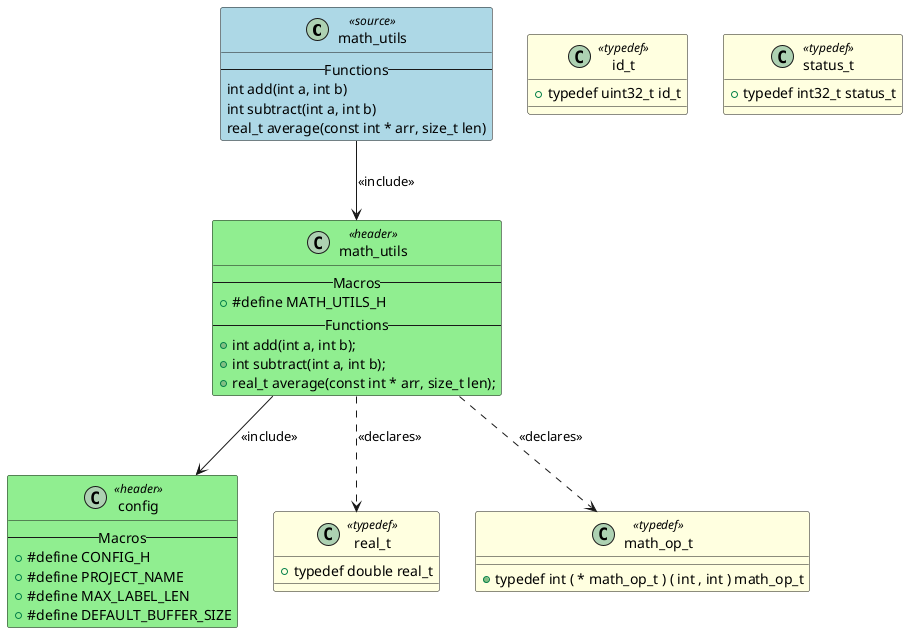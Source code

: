 @startuml math_utils

class "math_utils" as MATH_UTILS <<source>> #LightBlue
{
    -- Functions --
    int add(int a, int b)
    int subtract(int a, int b)
    real_t average(const int * arr, size_t len)
}

class "math_utils" as HEADER_MATH_UTILS <<header>> #LightGreen
{
    -- Macros --
    + #define MATH_UTILS_H
    -- Functions --
    + int add(int a, int b);
    + int subtract(int a, int b);
    + real_t average(const int * arr, size_t len);
}
class "config" as HEADER_CONFIG <<header>> #LightGreen
{
    -- Macros --
    + #define CONFIG_H
    + #define PROJECT_NAME
    + #define MAX_LABEL_LEN
    + #define DEFAULT_BUFFER_SIZE
}
class "real_t" as TYPEDEF_real_t <<typedef>> #LightYellow
{
    + typedef double real_t
}

class "math_op_t" as TYPEDEF_math_op_t <<typedef>> #LightYellow
{
    + typedef int ( * math_op_t ) ( int , int ) math_op_t
}

class "id_t" as TYPEDEF_id_t <<typedef>> #LightYellow
{
    + typedef uint32_t id_t
}

class "status_t" as TYPEDEF_status_t <<typedef>> #LightYellow
{
    + typedef int32_t status_t
}

MATH_UTILS --> HEADER_MATH_UTILS : <<include>>
HEADER_MATH_UTILS --> HEADER_CONFIG : <<include>>
HEADER_MATH_UTILS ..> TYPEDEF_real_t : <<declares>>
HEADER_MATH_UTILS ..> TYPEDEF_math_op_t : <<declares>>

@enduml